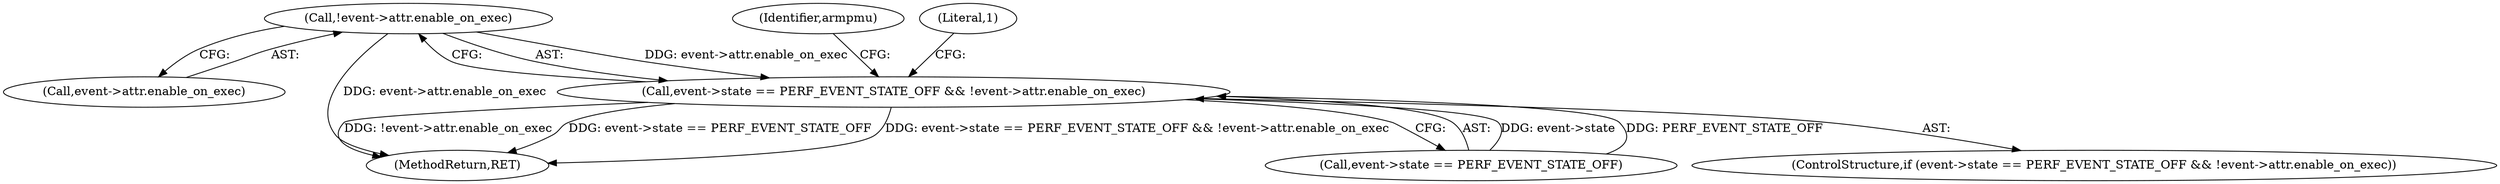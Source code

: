digraph "0_linux_8fff105e13041e49b82f92eef034f363a6b1c071@pointer" {
"1000155" [label="(Call,!event->attr.enable_on_exec)"];
"1000149" [label="(Call,event->state == PERF_EVENT_STATE_OFF && !event->attr.enable_on_exec)"];
"1000164" [label="(Identifier,armpmu)"];
"1000156" [label="(Call,event->attr.enable_on_exec)"];
"1000176" [label="(MethodReturn,RET)"];
"1000150" [label="(Call,event->state == PERF_EVENT_STATE_OFF)"];
"1000149" [label="(Call,event->state == PERF_EVENT_STATE_OFF && !event->attr.enable_on_exec)"];
"1000155" [label="(Call,!event->attr.enable_on_exec)"];
"1000148" [label="(ControlStructure,if (event->state == PERF_EVENT_STATE_OFF && !event->attr.enable_on_exec))"];
"1000162" [label="(Literal,1)"];
"1000155" -> "1000149"  [label="AST: "];
"1000155" -> "1000156"  [label="CFG: "];
"1000156" -> "1000155"  [label="AST: "];
"1000149" -> "1000155"  [label="CFG: "];
"1000155" -> "1000176"  [label="DDG: event->attr.enable_on_exec"];
"1000155" -> "1000149"  [label="DDG: event->attr.enable_on_exec"];
"1000149" -> "1000148"  [label="AST: "];
"1000149" -> "1000150"  [label="CFG: "];
"1000150" -> "1000149"  [label="AST: "];
"1000162" -> "1000149"  [label="CFG: "];
"1000164" -> "1000149"  [label="CFG: "];
"1000149" -> "1000176"  [label="DDG: event->state == PERF_EVENT_STATE_OFF && !event->attr.enable_on_exec"];
"1000149" -> "1000176"  [label="DDG: !event->attr.enable_on_exec"];
"1000149" -> "1000176"  [label="DDG: event->state == PERF_EVENT_STATE_OFF"];
"1000150" -> "1000149"  [label="DDG: event->state"];
"1000150" -> "1000149"  [label="DDG: PERF_EVENT_STATE_OFF"];
}
